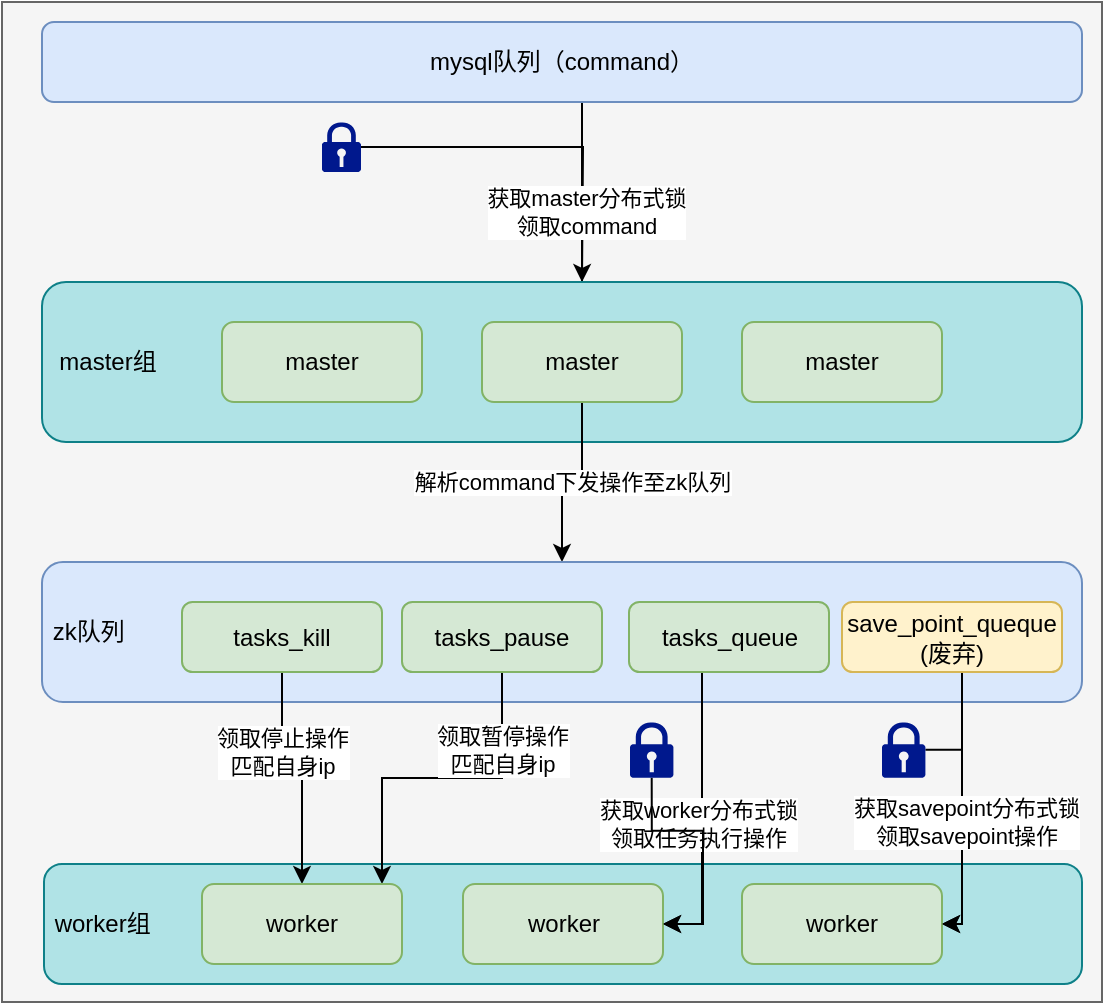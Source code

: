 <mxfile version="20.2.3" type="device"><diagram id="hoMoulR6Sqa1T9g35x55" name="第 1 页"><mxGraphModel dx="946" dy="613" grid="1" gridSize="10" guides="1" tooltips="1" connect="1" arrows="1" fold="1" page="1" pageScale="1" pageWidth="827" pageHeight="1169" math="0" shadow="0"><root><mxCell id="0"/><mxCell id="1" parent="0"/><mxCell id="-3EAlvsSf-vNWiHn1iSX-37" value="" style="rounded=0;whiteSpace=wrap;html=1;shadow=0;fillColor=#f5f5f5;fontColor=#333333;strokeColor=#666666;" parent="1" vertex="1"><mxGeometry x="100" y="120" width="550" height="500" as="geometry"/></mxCell><mxCell id="-3EAlvsSf-vNWiHn1iSX-18" value="&amp;nbsp;worker组" style="rounded=1;whiteSpace=wrap;html=1;shadow=0;align=left;fillColor=#b0e3e6;strokeColor=#0e8088;" parent="1" vertex="1"><mxGeometry x="121" y="551" width="519" height="60" as="geometry"/></mxCell><mxCell id="-3EAlvsSf-vNWiHn1iSX-9" style="edgeStyle=orthogonalEdgeStyle;rounded=0;orthogonalLoop=1;jettySize=auto;html=1;exitX=0.5;exitY=1;exitDx=0;exitDy=0;entryX=0.5;entryY=0;entryDx=0;entryDy=0;" parent="1" source="-3EAlvsSf-vNWiHn1iSX-3" target="-3EAlvsSf-vNWiHn1iSX-7" edge="1"><mxGeometry relative="1" as="geometry"><Array as="points"><mxPoint x="390" y="170"/></Array></mxGeometry></mxCell><mxCell id="-3EAlvsSf-vNWiHn1iSX-3" value="mysql队列（command）" style="rounded=1;whiteSpace=wrap;html=1;fillColor=#dae8fc;strokeColor=#6c8ebf;" parent="1" vertex="1"><mxGeometry x="120" y="130" width="520" height="40" as="geometry"/></mxCell><mxCell id="-3EAlvsSf-vNWiHn1iSX-10" style="edgeStyle=orthogonalEdgeStyle;rounded=0;orthogonalLoop=1;jettySize=auto;html=1;exitX=1;exitY=0.5;exitDx=0;exitDy=0;exitPerimeter=0;" parent="1" source="-3EAlvsSf-vNWiHn1iSX-4" edge="1"><mxGeometry relative="1" as="geometry"><mxPoint x="390" y="260" as="targetPoint"/></mxGeometry></mxCell><mxCell id="-3EAlvsSf-vNWiHn1iSX-11" value="获取master分布式锁&lt;br&gt;领取command" style="edgeLabel;html=1;align=center;verticalAlign=middle;resizable=0;points=[];" parent="-3EAlvsSf-vNWiHn1iSX-10" vertex="1" connectable="0"><mxGeometry x="0.589" y="1" relative="1" as="geometry"><mxPoint y="1" as="offset"/></mxGeometry></mxCell><mxCell id="-3EAlvsSf-vNWiHn1iSX-4" value="" style="aspect=fixed;pointerEvents=1;shadow=0;dashed=0;html=1;strokeColor=none;labelPosition=center;verticalLabelPosition=bottom;verticalAlign=top;align=center;fillColor=#00188D;shape=mxgraph.mscae.enterprise.lock" parent="1" vertex="1"><mxGeometry x="260" y="180" width="19.5" height="25" as="geometry"/></mxCell><mxCell id="-3EAlvsSf-vNWiHn1iSX-5" value="&amp;nbsp; master组" style="rounded=1;whiteSpace=wrap;html=1;align=left;fillColor=#b0e3e6;strokeColor=#0e8088;" parent="1" vertex="1"><mxGeometry x="120" y="260" width="520" height="80" as="geometry"/></mxCell><mxCell id="-3EAlvsSf-vNWiHn1iSX-6" value="master" style="rounded=1;whiteSpace=wrap;html=1;fillColor=#d5e8d4;strokeColor=#82b366;" parent="1" vertex="1"><mxGeometry x="210" y="280" width="100" height="40" as="geometry"/></mxCell><mxCell id="-3EAlvsSf-vNWiHn1iSX-17" value="解析command下发操作至zk队列" style="edgeStyle=orthogonalEdgeStyle;rounded=0;orthogonalLoop=1;jettySize=auto;html=1;exitX=0.5;exitY=1;exitDx=0;exitDy=0;entryX=0.5;entryY=0;entryDx=0;entryDy=0;" parent="1" source="-3EAlvsSf-vNWiHn1iSX-7" target="-3EAlvsSf-vNWiHn1iSX-12" edge="1"><mxGeometry relative="1" as="geometry"/></mxCell><mxCell id="-3EAlvsSf-vNWiHn1iSX-7" value="master" style="rounded=1;whiteSpace=wrap;html=1;fillColor=#d5e8d4;strokeColor=#82b366;" parent="1" vertex="1"><mxGeometry x="340" y="280" width="100" height="40" as="geometry"/></mxCell><mxCell id="-3EAlvsSf-vNWiHn1iSX-8" value="master" style="rounded=1;whiteSpace=wrap;html=1;fillColor=#d5e8d4;strokeColor=#82b366;" parent="1" vertex="1"><mxGeometry x="470" y="280" width="100" height="40" as="geometry"/></mxCell><mxCell id="-3EAlvsSf-vNWiHn1iSX-12" value="&amp;nbsp;zk队列" style="rounded=1;whiteSpace=wrap;html=1;align=left;fillColor=#dae8fc;strokeColor=#6c8ebf;" parent="1" vertex="1"><mxGeometry x="120" y="400" width="520" height="70" as="geometry"/></mxCell><mxCell id="-3EAlvsSf-vNWiHn1iSX-25" style="edgeStyle=orthogonalEdgeStyle;rounded=0;orthogonalLoop=1;jettySize=auto;html=1;exitX=0.5;exitY=1;exitDx=0;exitDy=0;entryX=0.5;entryY=0;entryDx=0;entryDy=0;" parent="1" source="-3EAlvsSf-vNWiHn1iSX-13" target="-3EAlvsSf-vNWiHn1iSX-19" edge="1"><mxGeometry relative="1" as="geometry"/></mxCell><mxCell id="-3EAlvsSf-vNWiHn1iSX-28" value="领取停止操作&lt;br&gt;匹配自身ip" style="edgeLabel;html=1;align=center;verticalAlign=middle;resizable=0;points=[];" parent="-3EAlvsSf-vNWiHn1iSX-25" vertex="1" connectable="0"><mxGeometry x="-0.526" y="-1" relative="1" as="geometry"><mxPoint x="1" y="12" as="offset"/></mxGeometry></mxCell><mxCell id="-3EAlvsSf-vNWiHn1iSX-13" value="tasks_kill" style="rounded=1;whiteSpace=wrap;html=1;fillColor=#d5e8d4;strokeColor=#82b366;" parent="1" vertex="1"><mxGeometry x="190" y="420" width="100" height="35" as="geometry"/></mxCell><mxCell id="-3EAlvsSf-vNWiHn1iSX-27" style="edgeStyle=orthogonalEdgeStyle;rounded=0;orthogonalLoop=1;jettySize=auto;html=1;exitX=0.5;exitY=1;exitDx=0;exitDy=0;" parent="1" source="-3EAlvsSf-vNWiHn1iSX-14" target="-3EAlvsSf-vNWiHn1iSX-19" edge="1"><mxGeometry relative="1" as="geometry"><Array as="points"><mxPoint x="350" y="508"/><mxPoint x="290" y="508"/></Array></mxGeometry></mxCell><mxCell id="-3EAlvsSf-vNWiHn1iSX-29" value="领取暂停操作&lt;br&gt;匹配自身ip" style="edgeLabel;html=1;align=center;verticalAlign=middle;resizable=0;points=[];" parent="-3EAlvsSf-vNWiHn1iSX-27" vertex="1" connectable="0"><mxGeometry x="-0.615" y="-2" relative="1" as="geometry"><mxPoint x="2" y="7" as="offset"/></mxGeometry></mxCell><mxCell id="-3EAlvsSf-vNWiHn1iSX-14" value="tasks_pause" style="rounded=1;whiteSpace=wrap;html=1;fillColor=#d5e8d4;strokeColor=#82b366;" parent="1" vertex="1"><mxGeometry x="300" y="420" width="100" height="35" as="geometry"/></mxCell><mxCell id="-3EAlvsSf-vNWiHn1iSX-30" style="edgeStyle=orthogonalEdgeStyle;rounded=0;orthogonalLoop=1;jettySize=auto;html=1;exitX=0.5;exitY=1;exitDx=0;exitDy=0;entryX=1;entryY=0.5;entryDx=0;entryDy=0;" parent="1" source="-3EAlvsSf-vNWiHn1iSX-15" target="-3EAlvsSf-vNWiHn1iSX-20" edge="1"><mxGeometry relative="1" as="geometry"><Array as="points"><mxPoint x="450" y="455"/><mxPoint x="450" y="581"/></Array></mxGeometry></mxCell><mxCell id="-3EAlvsSf-vNWiHn1iSX-35" value="获取worker分布式锁&lt;br&gt;领取任务执行操作" style="edgeLabel;html=1;align=center;verticalAlign=middle;resizable=0;points=[];" parent="-3EAlvsSf-vNWiHn1iSX-30" vertex="1" connectable="0"><mxGeometry x="-0.075" y="-2" relative="1" as="geometry"><mxPoint y="16" as="offset"/></mxGeometry></mxCell><mxCell id="-3EAlvsSf-vNWiHn1iSX-15" value="tasks_queue" style="rounded=1;whiteSpace=wrap;html=1;fillColor=#d5e8d4;strokeColor=#82b366;" parent="1" vertex="1"><mxGeometry x="413.5" y="420" width="100" height="35" as="geometry"/></mxCell><mxCell id="-3EAlvsSf-vNWiHn1iSX-32" style="edgeStyle=orthogonalEdgeStyle;rounded=0;orthogonalLoop=1;jettySize=auto;html=1;exitX=0.5;exitY=1;exitDx=0;exitDy=0;entryX=1;entryY=0.5;entryDx=0;entryDy=0;" parent="1" source="-3EAlvsSf-vNWiHn1iSX-16" target="-3EAlvsSf-vNWiHn1iSX-21" edge="1"><mxGeometry relative="1" as="geometry"><Array as="points"><mxPoint x="580" y="455"/><mxPoint x="580" y="581"/></Array></mxGeometry></mxCell><mxCell id="-3EAlvsSf-vNWiHn1iSX-16" value="save_point_queque&lt;br&gt;(废弃)" style="rounded=1;whiteSpace=wrap;html=1;shadow=0;fillColor=#fff2cc;strokeColor=#d6b656;" parent="1" vertex="1"><mxGeometry x="520" y="420" width="110" height="35" as="geometry"/></mxCell><mxCell id="-3EAlvsSf-vNWiHn1iSX-19" value="worker" style="rounded=1;whiteSpace=wrap;html=1;fillColor=#d5e8d4;strokeColor=#82b366;" parent="1" vertex="1"><mxGeometry x="200" y="561" width="100" height="40" as="geometry"/></mxCell><mxCell id="-3EAlvsSf-vNWiHn1iSX-20" value="worker" style="rounded=1;whiteSpace=wrap;html=1;fillColor=#d5e8d4;strokeColor=#82b366;" parent="1" vertex="1"><mxGeometry x="330.5" y="561" width="100" height="40" as="geometry"/></mxCell><mxCell id="-3EAlvsSf-vNWiHn1iSX-21" value="worker" style="rounded=1;whiteSpace=wrap;html=1;fillColor=#d5e8d4;strokeColor=#82b366;" parent="1" vertex="1"><mxGeometry x="470" y="561" width="100" height="40" as="geometry"/></mxCell><mxCell id="-3EAlvsSf-vNWiHn1iSX-33" style="edgeStyle=orthogonalEdgeStyle;rounded=0;orthogonalLoop=1;jettySize=auto;html=1;exitX=1;exitY=0.5;exitDx=0;exitDy=0;exitPerimeter=0;entryX=1;entryY=0.5;entryDx=0;entryDy=0;" parent="1" source="-3EAlvsSf-vNWiHn1iSX-22" target="-3EAlvsSf-vNWiHn1iSX-21" edge="1"><mxGeometry relative="1" as="geometry"><Array as="points"><mxPoint x="580" y="494"/><mxPoint x="580" y="581"/></Array></mxGeometry></mxCell><mxCell id="-3EAlvsSf-vNWiHn1iSX-34" value="获取savepoint分布式锁&lt;br&gt;领取savepoint操作" style="edgeLabel;html=1;align=center;verticalAlign=middle;resizable=0;points=[];" parent="-3EAlvsSf-vNWiHn1iSX-33" vertex="1" connectable="0"><mxGeometry x="-0.343" y="2" relative="1" as="geometry"><mxPoint y="16" as="offset"/></mxGeometry></mxCell><mxCell id="-3EAlvsSf-vNWiHn1iSX-22" value="" style="aspect=fixed;pointerEvents=1;shadow=0;dashed=0;html=1;strokeColor=none;labelPosition=center;verticalLabelPosition=bottom;verticalAlign=top;align=center;fillColor=#00188D;shape=mxgraph.mscae.enterprise.lock" parent="1" vertex="1"><mxGeometry x="540" y="480" width="21.7" height="27.82" as="geometry"/></mxCell><mxCell id="-3EAlvsSf-vNWiHn1iSX-31" style="edgeStyle=orthogonalEdgeStyle;rounded=0;orthogonalLoop=1;jettySize=auto;html=1;exitX=0.5;exitY=1;exitDx=0;exitDy=0;exitPerimeter=0;entryX=1;entryY=0.5;entryDx=0;entryDy=0;" parent="1" source="-3EAlvsSf-vNWiHn1iSX-23" target="-3EAlvsSf-vNWiHn1iSX-20" edge="1"><mxGeometry relative="1" as="geometry"/></mxCell><mxCell id="-3EAlvsSf-vNWiHn1iSX-23" value="" style="aspect=fixed;pointerEvents=1;shadow=0;dashed=0;html=1;strokeColor=none;labelPosition=center;verticalLabelPosition=bottom;verticalAlign=top;align=center;fillColor=#00188D;shape=mxgraph.mscae.enterprise.lock" parent="1" vertex="1"><mxGeometry x="414" y="480" width="21.7" height="27.82" as="geometry"/></mxCell></root></mxGraphModel></diagram></mxfile>
